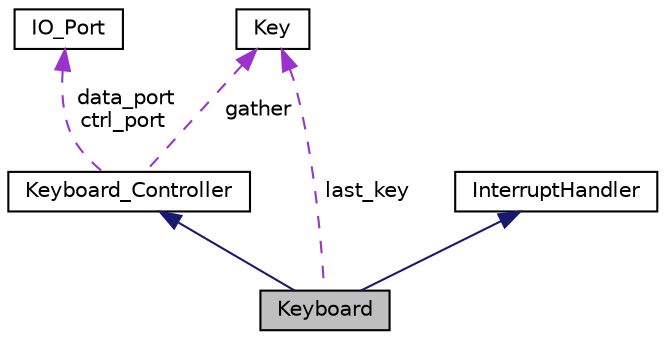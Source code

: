 digraph "Keyboard"
{
  bgcolor="transparent";
  edge [fontname="Helvetica",fontsize="10",labelfontname="Helvetica",labelfontsize="10"];
  node [fontname="Helvetica",fontsize="10",shape=record];
  Node1 [label="Keyboard",height=0.2,width=0.4,color="black", fillcolor="grey75", style="filled", fontcolor="black"];
  Node2 -> Node1 [dir="back",color="midnightblue",fontsize="10",style="solid",fontname="Helvetica"];
  Node2 [label="Keyboard_Controller",height=0.2,width=0.4,color="black",URL="$classKeyboard__Controller.html",tooltip="(PS/2) Tastaturtreiber "];
  Node3 -> Node2 [dir="back",color="darkorchid3",fontsize="10",style="dashed",label=" data_port\nctrl_port" ,fontname="Helvetica"];
  Node3 [label="IO_Port",height=0.2,width=0.4,color="black",URL="$classIO__Port.html",tooltip="Accessor for I/O-Space. "];
  Node4 -> Node2 [dir="back",color="darkorchid3",fontsize="10",style="dashed",label=" gather" ,fontname="Helvetica"];
  Node4 [label="Key",height=0.2,width=0.4,color="black",URL="$classKey.html",tooltip="Translator between scancodes ASCII-code and modifier bits. "];
  Node5 -> Node1 [dir="back",color="midnightblue",fontsize="10",style="solid",fontname="Helvetica"];
  Node5 [label="InterruptHandler",height=0.2,width=0.4,color="black",URL="$classInterruptHandler.html",tooltip="Basisklasse für die Interruptbehandlung. "];
  Node4 -> Node1 [dir="back",color="darkorchid3",fontsize="10",style="dashed",label=" last_key" ,fontname="Helvetica"];
}
